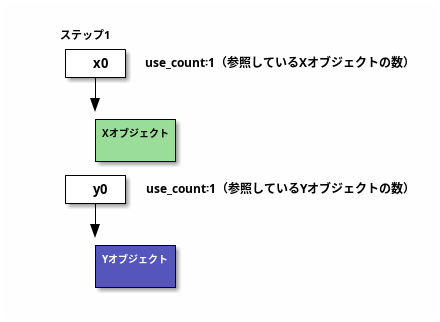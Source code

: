 @startditaa
    ステップ1
    +-----+
    |  x0 | use_count꞉1（参照しているXオブジェクトの数）
    +--+--+
       |
       V
       +-------+
       |Xオブジェクト|
       |cGRE   |
       +-------+

    +-----+
    |  y0 | use_count꞉1（参照しているYオブジェクトの数）
    +--+--+
       |
       V
       +-------+
       |Yオブジェクト|
       |cBLU   |
       +-------+

@endditaa

